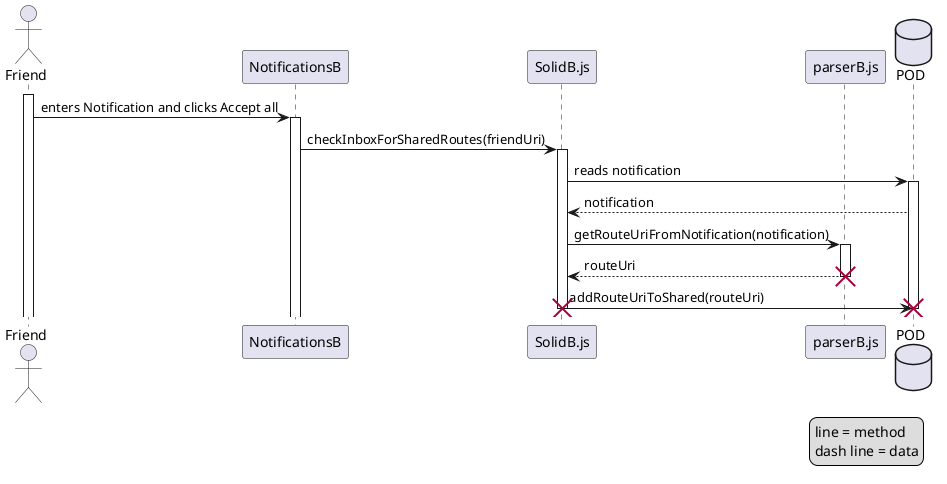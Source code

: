 title Load routes - Sequence Diagram

@startuml

actor Friend as ub  
participant NotificationsB as nb 
participant SolidB.js as sb
participant parserB.js as parserb
database POD as pb

activate ub
ub -> nb: enters Notification and clicks Accept all
activate nb
nb -> sb: checkInboxForSharedRoutes(friendUri)
activate sb
sb -> pb: reads notification
activate pb
pb --> sb: notification
sb -> parserb: getRouteUriFromNotification(notification)
activate parserb
parserb --> sb: routeUri
destroy parserb
sb -> pb: addRouteUriToShared(routeUri)
destroy pb
destroy sb





legend right
line = method
dash line = data
endlegend

@enduml
